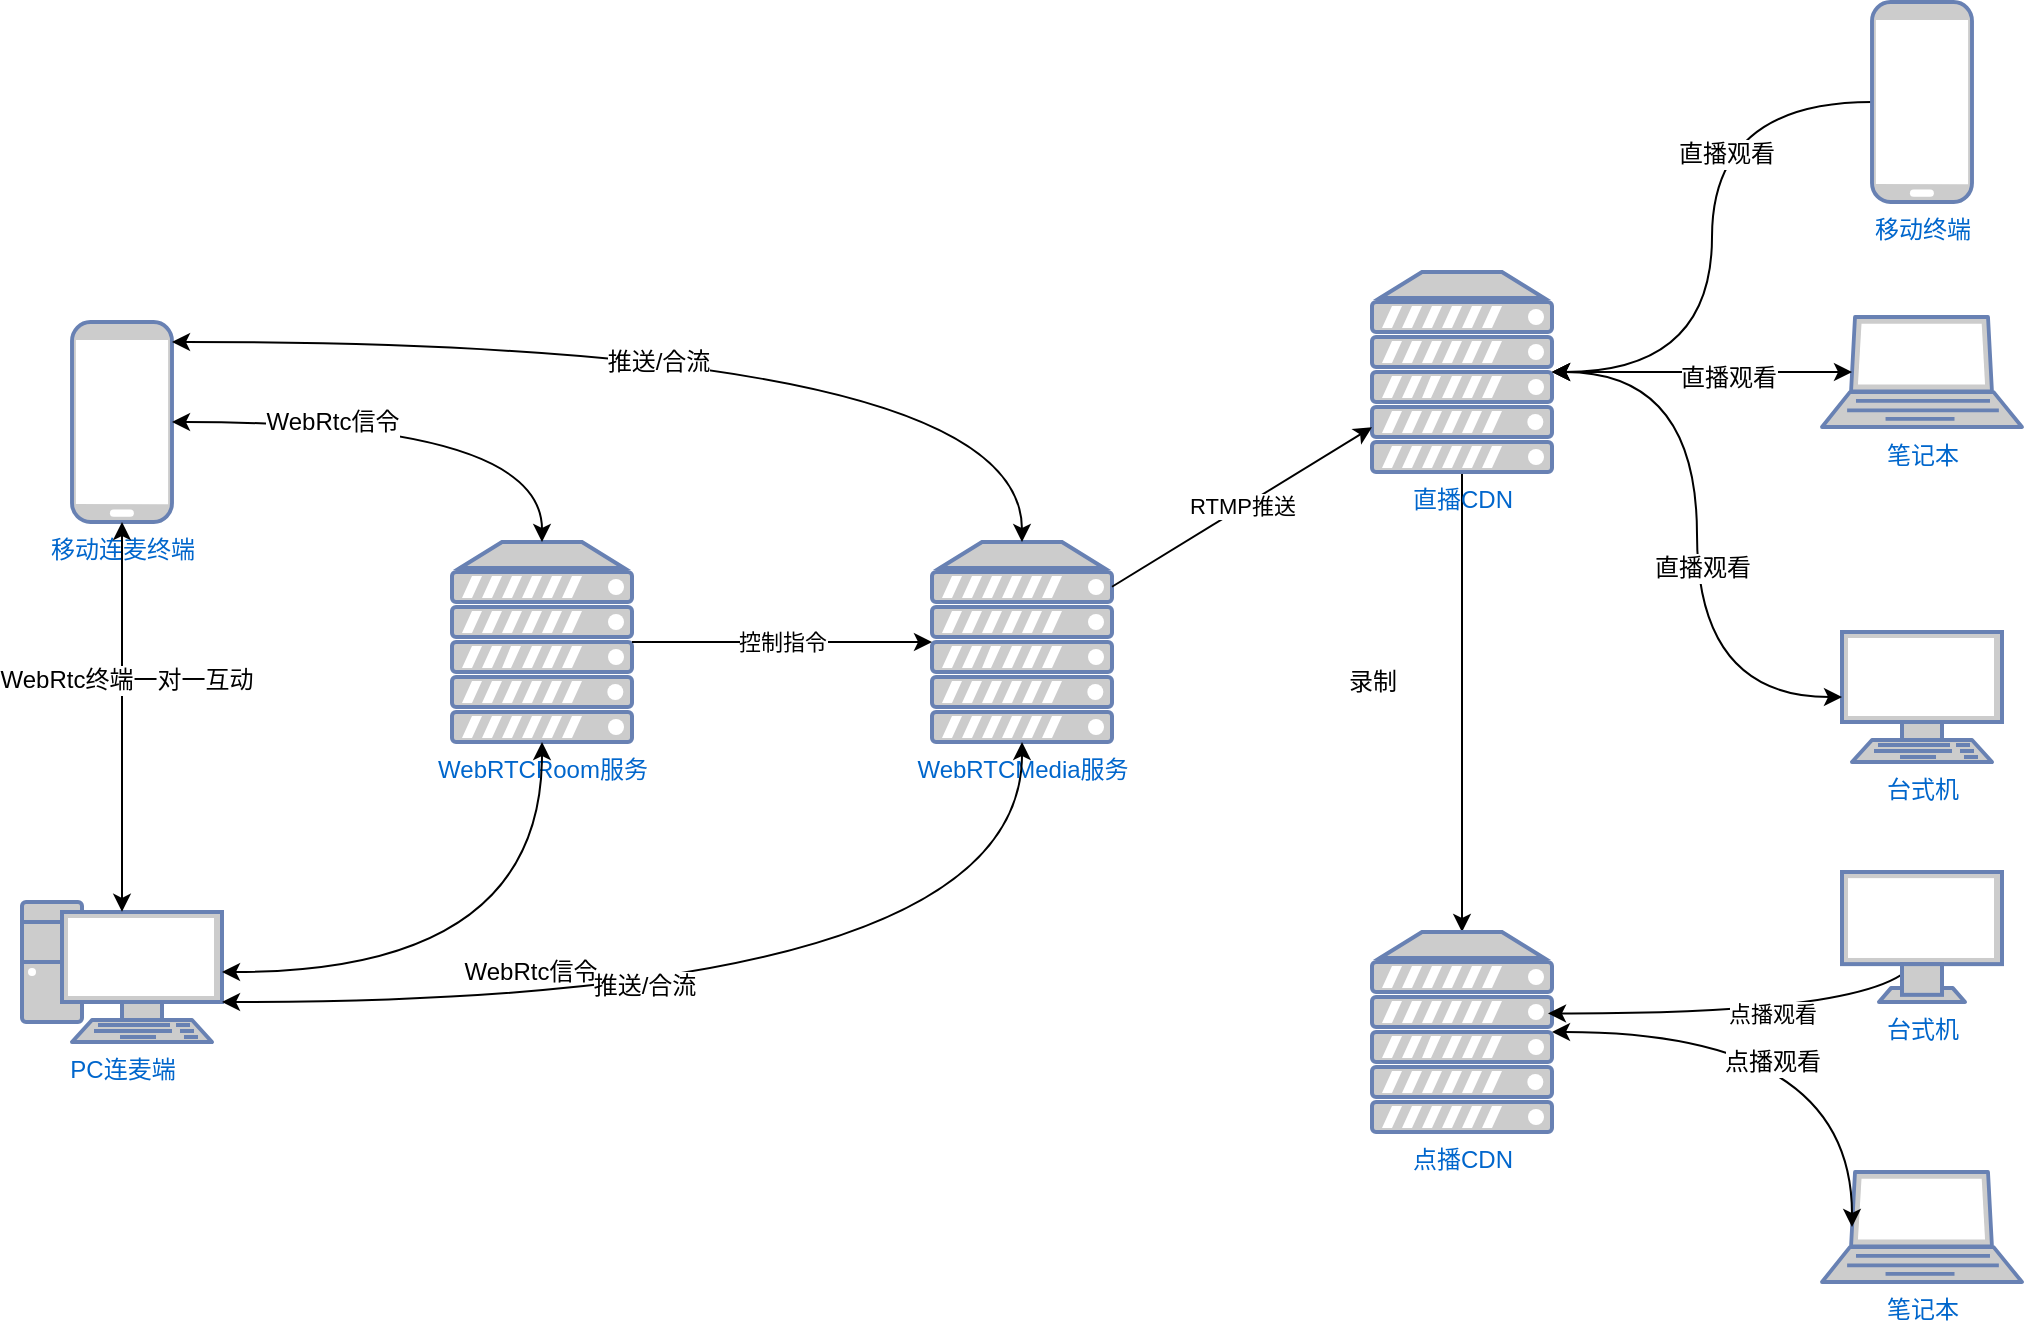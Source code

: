 <mxfile version="12.6.7" type="github" pages="2"><diagram name="WebRtc视频互动" id="d66fe2ae-3e9f-cf2f-6d29-e24063ad5d60"><mxGraphModel dx="1988" dy="1568" grid="1" gridSize="10" guides="1" tooltips="1" connect="1" arrows="1" fold="1" page="1" pageScale="1" pageWidth="1100" pageHeight="850" background="#ffffff" math="0" shadow="0"><root><mxCell id="0"/><mxCell id="1" parent="0"/><mxCell id="Pp3OkszsJziK_if7CvsK-1" value="移动连麦终端" style="fontColor=#0066CC;verticalAlign=top;verticalLabelPosition=bottom;labelPosition=center;align=center;html=1;outlineConnect=0;fillColor=#CCCCCC;strokeColor=#6881B3;gradientColor=none;gradientDirection=north;strokeWidth=2;shape=mxgraph.networks.mobile;" parent="1" vertex="1"><mxGeometry x="-720" y="-180" width="50" height="100" as="geometry"/></mxCell><mxCell id="Pp3OkszsJziK_if7CvsK-2" value="PC连麦端" style="fontColor=#0066CC;verticalAlign=top;verticalLabelPosition=bottom;labelPosition=center;align=center;html=1;outlineConnect=0;fillColor=#CCCCCC;strokeColor=#6881B3;gradientColor=none;gradientDirection=north;strokeWidth=2;shape=mxgraph.networks.pc;" parent="1" vertex="1"><mxGeometry x="-745" y="110" width="100" height="70" as="geometry"/></mxCell><mxCell id="Pp3OkszsJziK_if7CvsK-3" value="WebRTCRoom服务" style="fontColor=#0066CC;verticalAlign=top;verticalLabelPosition=bottom;labelPosition=center;align=center;html=1;outlineConnect=0;fillColor=#CCCCCC;strokeColor=#6881B3;gradientColor=none;gradientDirection=north;strokeWidth=2;shape=mxgraph.networks.server;" parent="1" vertex="1"><mxGeometry x="-530" y="-70" width="90" height="100" as="geometry"/></mxCell><mxCell id="Pp3OkszsJziK_if7CvsK-6" value="" style="endArrow=classic;startArrow=classic;html=1;edgeStyle=orthogonalEdgeStyle;curved=1;" parent="1" source="Pp3OkszsJziK_if7CvsK-1" target="Pp3OkszsJziK_if7CvsK-3" edge="1"><mxGeometry width="50" height="50" relative="1" as="geometry"><mxPoint x="-680" y="-90" as="sourcePoint"/><mxPoint x="-630" y="-140" as="targetPoint"/></mxGeometry></mxCell><mxCell id="Pp3OkszsJziK_if7CvsK-11" value="WebRtc信令" style="text;html=1;align=center;verticalAlign=middle;resizable=0;points=[];labelBackgroundColor=#ffffff;" parent="Pp3OkszsJziK_if7CvsK-6" vertex="1" connectable="0"><mxGeometry x="-0.192" relative="1" as="geometry"><mxPoint x="-19" as="offset"/></mxGeometry></mxCell><mxCell id="Pp3OkszsJziK_if7CvsK-7" value="" style="endArrow=classic;startArrow=classic;html=1;exitX=1;exitY=0.5;exitDx=0;exitDy=0;exitPerimeter=0;edgeStyle=orthogonalEdgeStyle;curved=1;" parent="1" source="Pp3OkszsJziK_if7CvsK-2" target="Pp3OkszsJziK_if7CvsK-3" edge="1"><mxGeometry width="50" height="50" relative="1" as="geometry"><mxPoint x="-640" y="130" as="sourcePoint"/><mxPoint x="-600" y="90" as="targetPoint"/></mxGeometry></mxCell><mxCell id="Pp3OkszsJziK_if7CvsK-12" value="WebRtc信令" style="text;html=1;align=center;verticalAlign=middle;resizable=0;points=[];labelBackgroundColor=#ffffff;" parent="Pp3OkszsJziK_if7CvsK-7" vertex="1" connectable="0"><mxGeometry x="0.118" relative="1" as="geometry"><mxPoint as="offset"/></mxGeometry></mxCell><mxCell id="Pp3OkszsJziK_if7CvsK-8" value="" style="endArrow=classic;startArrow=classic;html=1;exitX=0.5;exitY=0.07;exitDx=0;exitDy=0;exitPerimeter=0;" parent="1" source="Pp3OkszsJziK_if7CvsK-2" target="Pp3OkszsJziK_if7CvsK-1" edge="1"><mxGeometry width="50" height="50" relative="1" as="geometry"><mxPoint x="-690" y="100" as="sourcePoint"/><mxPoint x="-640" y="50" as="targetPoint"/></mxGeometry></mxCell><mxCell id="Pp3OkszsJziK_if7CvsK-10" value="WebRtc终端一对一互动" style="text;html=1;align=center;verticalAlign=middle;resizable=0;points=[];labelBackgroundColor=#ffffff;" parent="Pp3OkszsJziK_if7CvsK-8" vertex="1" connectable="0"><mxGeometry x="0.189" y="-2" relative="1" as="geometry"><mxPoint as="offset"/></mxGeometry></mxCell><mxCell id="Pp3OkszsJziK_if7CvsK-13" value="WebRTCMedia服务" style="fontColor=#0066CC;verticalAlign=top;verticalLabelPosition=bottom;labelPosition=center;align=center;html=1;outlineConnect=0;fillColor=#CCCCCC;strokeColor=#6881B3;gradientColor=none;gradientDirection=north;strokeWidth=2;shape=mxgraph.networks.server;" parent="1" vertex="1"><mxGeometry x="-290" y="-70" width="90" height="100" as="geometry"/></mxCell><mxCell id="Pp3OkszsJziK_if7CvsK-14" value="" style="endArrow=classic;startArrow=classic;html=1;edgeStyle=orthogonalEdgeStyle;curved=1;" parent="1" source="Pp3OkszsJziK_if7CvsK-1" target="Pp3OkszsJziK_if7CvsK-13" edge="1"><mxGeometry width="50" height="50" relative="1" as="geometry"><mxPoint x="-670" y="-80" as="sourcePoint"/><mxPoint x="-599.289" y="-130" as="targetPoint"/><Array as="points"><mxPoint x="-245" y="-170"/></Array></mxGeometry></mxCell><mxCell id="Pp3OkszsJziK_if7CvsK-16" value="推送/合流" style="text;html=1;align=center;verticalAlign=middle;resizable=0;points=[];labelBackgroundColor=#ffffff;" parent="Pp3OkszsJziK_if7CvsK-14" vertex="1" connectable="0"><mxGeometry x="-0.074" y="-10" relative="1" as="geometry"><mxPoint as="offset"/></mxGeometry></mxCell><mxCell id="Pp3OkszsJziK_if7CvsK-15" value="" style="endArrow=classic;startArrow=classic;html=1;edgeStyle=orthogonalEdgeStyle;curved=1;" parent="1" source="Pp3OkszsJziK_if7CvsK-2" target="Pp3OkszsJziK_if7CvsK-13" edge="1"><mxGeometry width="50" height="50" relative="1" as="geometry"><mxPoint x="-645" y="195" as="sourcePoint"/><mxPoint x="-574.289" y="145" as="targetPoint"/><Array as="points"><mxPoint x="-245" y="160"/></Array></mxGeometry></mxCell><mxCell id="Pp3OkszsJziK_if7CvsK-17" value="推送/合流" style="text;html=1;align=center;verticalAlign=middle;resizable=0;points=[];labelBackgroundColor=#ffffff;" parent="Pp3OkszsJziK_if7CvsK-15" vertex="1" connectable="0"><mxGeometry x="-0.204" y="8" relative="1" as="geometry"><mxPoint as="offset"/></mxGeometry></mxCell><mxCell id="vy1f2D-_lmfXvjTrQyUb-14" value="" style="edgeStyle=orthogonalEdgeStyle;curved=1;rounded=0;orthogonalLoop=1;jettySize=auto;html=1;" parent="1" source="Pp3OkszsJziK_if7CvsK-18" target="vy1f2D-_lmfXvjTrQyUb-13" edge="1"><mxGeometry relative="1" as="geometry"/></mxCell><mxCell id="vy1f2D-_lmfXvjTrQyUb-19" value="录制" style="text;html=1;align=center;verticalAlign=middle;resizable=0;points=[];labelBackgroundColor=#ffffff;" parent="vy1f2D-_lmfXvjTrQyUb-14" vertex="1" connectable="0"><mxGeometry x="-0.087" y="2" relative="1" as="geometry"><mxPoint x="-47" as="offset"/></mxGeometry></mxCell><mxCell id="Pp3OkszsJziK_if7CvsK-18" value="直播CDN" style="fontColor=#0066CC;verticalAlign=top;verticalLabelPosition=bottom;labelPosition=center;align=center;html=1;outlineConnect=0;fillColor=#CCCCCC;strokeColor=#6881B3;gradientColor=none;gradientDirection=north;strokeWidth=2;shape=mxgraph.networks.server;" parent="1" vertex="1"><mxGeometry x="-70" y="-205" width="90" height="100" as="geometry"/></mxCell><mxCell id="vy1f2D-_lmfXvjTrQyUb-13" value="点播CDN" style="fontColor=#0066CC;verticalAlign=top;verticalLabelPosition=bottom;labelPosition=center;align=center;html=1;outlineConnect=0;fillColor=#CCCCCC;strokeColor=#6881B3;gradientColor=none;gradientDirection=north;strokeWidth=2;shape=mxgraph.networks.server;" parent="1" vertex="1"><mxGeometry x="-70" y="125" width="90" height="100" as="geometry"/></mxCell><mxCell id="Pp3OkszsJziK_if7CvsK-20" value="控制指令" style="endArrow=classic;html=1;exitX=1;exitY=0.5;exitDx=0;exitDy=0;exitPerimeter=0;" parent="1" source="Pp3OkszsJziK_if7CvsK-3" edge="1"><mxGeometry width="50" height="50" relative="1" as="geometry"><mxPoint x="-200" y="30" as="sourcePoint"/><mxPoint x="-290" y="-20" as="targetPoint"/></mxGeometry></mxCell><mxCell id="Pp3OkszsJziK_if7CvsK-21" value="RTMP推送" style="endArrow=classic;html=1;" parent="1" source="Pp3OkszsJziK_if7CvsK-13" target="Pp3OkszsJziK_if7CvsK-18" edge="1"><mxGeometry width="50" height="50" relative="1" as="geometry"><mxPoint x="-200" y="20" as="sourcePoint"/><mxPoint x="-60" y="-20" as="targetPoint"/></mxGeometry></mxCell><mxCell id="vy1f2D-_lmfXvjTrQyUb-6" style="edgeStyle=orthogonalEdgeStyle;rounded=0;orthogonalLoop=1;jettySize=auto;html=1;curved=1;entryX=1;entryY=0.5;entryDx=0;entryDy=0;entryPerimeter=0;" parent="1" source="vy1f2D-_lmfXvjTrQyUb-3" target="Pp3OkszsJziK_if7CvsK-18" edge="1"><mxGeometry relative="1" as="geometry"/></mxCell><mxCell id="vy1f2D-_lmfXvjTrQyUb-9" value="直播观看" style="text;html=1;align=center;verticalAlign=middle;resizable=0;points=[];labelBackgroundColor=#ffffff;" parent="vy1f2D-_lmfXvjTrQyUb-6" vertex="1" connectable="0"><mxGeometry x="-0.501" y="26" relative="1" as="geometry"><mxPoint as="offset"/></mxGeometry></mxCell><mxCell id="vy1f2D-_lmfXvjTrQyUb-3" value="移动终端" style="fontColor=#0066CC;verticalAlign=top;verticalLabelPosition=bottom;labelPosition=center;align=center;html=1;outlineConnect=0;fillColor=#CCCCCC;strokeColor=#6881B3;gradientColor=none;gradientDirection=north;strokeWidth=2;shape=mxgraph.networks.mobile;" parent="1" vertex="1"><mxGeometry x="180" y="-340" width="50" height="100" as="geometry"/></mxCell><mxCell id="vy1f2D-_lmfXvjTrQyUb-4" value="笔记本" style="fontColor=#0066CC;verticalAlign=top;verticalLabelPosition=bottom;labelPosition=center;align=center;html=1;outlineConnect=0;fillColor=#CCCCCC;strokeColor=#6881B3;gradientColor=none;gradientDirection=north;strokeWidth=2;shape=mxgraph.networks.laptop;" parent="1" vertex="1"><mxGeometry x="155" y="-182.5" width="100" height="55" as="geometry"/></mxCell><mxCell id="vy1f2D-_lmfXvjTrQyUb-5" value="" style="endArrow=classic;startArrow=classic;html=1;exitX=0.15;exitY=0.5;exitDx=0;exitDy=0;exitPerimeter=0;" parent="1" source="vy1f2D-_lmfXvjTrQyUb-4" edge="1"><mxGeometry width="50" height="50" relative="1" as="geometry"><mxPoint x="-30" y="-105" as="sourcePoint"/><mxPoint x="20" y="-155" as="targetPoint"/></mxGeometry></mxCell><mxCell id="vy1f2D-_lmfXvjTrQyUb-10" value="直播观看" style="text;html=1;align=center;verticalAlign=middle;resizable=0;points=[];labelBackgroundColor=#ffffff;" parent="vy1f2D-_lmfXvjTrQyUb-5" vertex="1" connectable="0"><mxGeometry x="-0.167" y="3" relative="1" as="geometry"><mxPoint as="offset"/></mxGeometry></mxCell><mxCell id="vy1f2D-_lmfXvjTrQyUb-7" value="台式机" style="fontColor=#0066CC;verticalAlign=top;verticalLabelPosition=bottom;labelPosition=center;align=center;html=1;outlineConnect=0;fillColor=#CCCCCC;strokeColor=#6881B3;gradientColor=none;gradientDirection=north;strokeWidth=2;shape=mxgraph.networks.terminal;" parent="1" vertex="1"><mxGeometry x="165" y="-25" width="80" height="65" as="geometry"/></mxCell><mxCell id="vy1f2D-_lmfXvjTrQyUb-8" value="" style="endArrow=classic;startArrow=classic;html=1;entryX=0;entryY=0.5;entryDx=0;entryDy=0;entryPerimeter=0;edgeStyle=orthogonalEdgeStyle;curved=1;" parent="1" source="Pp3OkszsJziK_if7CvsK-18" target="vy1f2D-_lmfXvjTrQyUb-7" edge="1"><mxGeometry width="50" height="50" relative="1" as="geometry"><mxPoint x="20" y="-105" as="sourcePoint"/><mxPoint x="90.711" y="-155" as="targetPoint"/></mxGeometry></mxCell><mxCell id="vy1f2D-_lmfXvjTrQyUb-11" value="直播观看" style="text;html=1;align=center;verticalAlign=middle;resizable=0;points=[];labelBackgroundColor=#ffffff;" parent="vy1f2D-_lmfXvjTrQyUb-8" vertex="1" connectable="0"><mxGeometry x="0.105" y="2" relative="1" as="geometry"><mxPoint as="offset"/></mxGeometry></mxCell><mxCell id="vy1f2D-_lmfXvjTrQyUb-16" value="点播观看" style="endArrow=classic;startArrow=classic;html=1;entryX=0;entryY=0.5;entryDx=0;entryDy=0;entryPerimeter=0;edgeStyle=orthogonalEdgeStyle;elbow=vertical;curved=1;" parent="1" edge="1"><mxGeometry width="50" height="50" relative="1" as="geometry"><mxPoint x="18" y="165.707" as="sourcePoint"/><mxPoint x="203" y="127.5" as="targetPoint"/></mxGeometry></mxCell><mxCell id="vy1f2D-_lmfXvjTrQyUb-17" value="台式机" style="fontColor=#0066CC;verticalAlign=top;verticalLabelPosition=bottom;labelPosition=center;align=center;html=1;outlineConnect=0;fillColor=#CCCCCC;strokeColor=#6881B3;gradientColor=none;gradientDirection=north;strokeWidth=2;shape=mxgraph.networks.monitor;" parent="1" vertex="1"><mxGeometry x="165" y="95" width="80" height="65" as="geometry"/></mxCell><mxCell id="vy1f2D-_lmfXvjTrQyUb-18" value="笔记本" style="fontColor=#0066CC;verticalAlign=top;verticalLabelPosition=bottom;labelPosition=center;align=center;html=1;outlineConnect=0;fillColor=#CCCCCC;strokeColor=#6881B3;gradientColor=none;gradientDirection=north;strokeWidth=2;shape=mxgraph.networks.laptop;" parent="1" vertex="1"><mxGeometry x="155" y="245" width="100" height="55" as="geometry"/></mxCell><mxCell id="vy1f2D-_lmfXvjTrQyUb-22" value="" style="endArrow=classic;startArrow=classic;html=1;entryX=0.15;entryY=0.5;entryDx=0;entryDy=0;entryPerimeter=0;edgeStyle=orthogonalEdgeStyle;curved=1;" parent="1" source="vy1f2D-_lmfXvjTrQyUb-13" target="vy1f2D-_lmfXvjTrQyUb-18" edge="1"><mxGeometry width="50" height="50" relative="1" as="geometry"><mxPoint x="20" y="225" as="sourcePoint"/><mxPoint x="90.711" y="175" as="targetPoint"/></mxGeometry></mxCell><mxCell id="vy1f2D-_lmfXvjTrQyUb-23" value="点播观看" style="text;html=1;align=center;verticalAlign=middle;resizable=0;points=[];labelBackgroundColor=#ffffff;" parent="vy1f2D-_lmfXvjTrQyUb-22" vertex="1" connectable="0"><mxGeometry x="0.11" y="2" relative="1" as="geometry"><mxPoint x="-27.65" y="17" as="offset"/></mxGeometry></mxCell></root></mxGraphModel></diagram><diagram id="TGpuZtyBMZpaMvfKafP5" name="普通视频会议互动"><mxGraphModel dx="888" dy="669" grid="1" gridSize="10" guides="1" tooltips="1" connect="1" arrows="1" fold="1" page="1" pageScale="1" pageWidth="1169" pageHeight="827" math="0" shadow="0"><root><mxCell id="9OobfzAF9atF8cH4qHnC-0"/><mxCell id="9OobfzAF9atF8cH4qHnC-1" parent="9OobfzAF9atF8cH4qHnC-0"/><mxCell id="9OobfzAF9atF8cH4qHnC-17" value="Nginx集群" style="rounded=1;whiteSpace=wrap;html=1;align=center;verticalAlign=top;" parent="9OobfzAF9atF8cH4qHnC-1" vertex="1"><mxGeometry x="903" y="140" width="200" height="440" as="geometry"/></mxCell><mxCell id="9OobfzAF9atF8cH4qHnC-13" value="MCU集群" style="rounded=1;whiteSpace=wrap;html=1;align=center;verticalAlign=top;" parent="9OobfzAF9atF8cH4qHnC-1" vertex="1"><mxGeometry x="320" y="140" width="190" height="440" as="geometry"/></mxCell><mxCell id="UL4ZrfP0PgsTs_WsHA6y-6" style="edgeStyle=orthogonalEdgeStyle;curved=1;rounded=0;orthogonalLoop=1;jettySize=auto;html=1;" edge="1" parent="9OobfzAF9atF8cH4qHnC-1" source="9OobfzAF9atF8cH4qHnC-12" target="9OobfzAF9atF8cH4qHnC-4"><mxGeometry relative="1" as="geometry"><Array as="points"><mxPoint x="709" y="80"/><mxPoint x="150" y="80"/></Array></mxGeometry></mxCell><mxCell id="UL4ZrfP0PgsTs_WsHA6y-7" value="下行直播流" style="text;html=1;align=center;verticalAlign=middle;resizable=0;points=[];labelBackgroundColor=#ffffff;" vertex="1" connectable="0" parent="UL4ZrfP0PgsTs_WsHA6y-6"><mxGeometry x="-0.108" y="2" relative="1" as="geometry"><mxPoint as="offset"/></mxGeometry></mxCell><mxCell id="9OobfzAF9atF8cH4qHnC-12" value="海比CDN" style="rounded=1;whiteSpace=wrap;html=1;align=center;verticalAlign=top;" parent="9OobfzAF9atF8cH4qHnC-1" vertex="1"><mxGeometry x="609" y="140" width="200" height="440" as="geometry"/></mxCell><mxCell id="9OobfzAF9atF8cH4qHnC-3" value="智能移动连麦终端" style="fontColor=#0066CC;verticalAlign=top;verticalLabelPosition=bottom;labelPosition=center;align=center;html=1;outlineConnect=0;fillColor=#CCCCCC;strokeColor=#6881B3;gradientColor=none;gradientDirection=north;strokeWidth=2;shape=mxgraph.networks.mobile;" parent="9OobfzAF9atF8cH4qHnC-1" vertex="1"><mxGeometry x="125" y="455" width="50" height="100" as="geometry"/></mxCell><mxCell id="9OobfzAF9atF8cH4qHnC-4" value="机顶盒连麦终端" style="fontColor=#0066CC;verticalAlign=top;verticalLabelPosition=bottom;labelPosition=center;align=center;html=1;outlineConnect=0;fillColor=#CCCCCC;strokeColor=#6881B3;gradientColor=none;gradientDirection=north;strokeWidth=2;shape=mxgraph.networks.modem;" parent="9OobfzAF9atF8cH4qHnC-1" vertex="1"><mxGeometry x="100" y="165" width="100" height="30" as="geometry"/></mxCell><mxCell id="9OobfzAF9atF8cH4qHnC-5" value="MCU" style="fontColor=#0066CC;verticalAlign=top;verticalLabelPosition=bottom;labelPosition=center;align=center;html=1;outlineConnect=0;fillColor=#CCCCCC;strokeColor=#6881B3;gradientColor=none;gradientDirection=north;strokeWidth=2;shape=mxgraph.networks.server;" parent="9OobfzAF9atF8cH4qHnC-1" vertex="1"><mxGeometry x="370" y="197.5" width="90" height="100" as="geometry"/></mxCell><mxCell id="9OobfzAF9atF8cH4qHnC-8" value="海比流媒体服务" style="fontColor=#0066CC;verticalAlign=top;verticalLabelPosition=bottom;labelPosition=center;align=center;html=1;outlineConnect=0;fillColor=#CCCCCC;strokeColor=#6881B3;gradientColor=none;gradientDirection=north;strokeWidth=2;shape=mxgraph.networks.server;" parent="9OobfzAF9atF8cH4qHnC-1" vertex="1"><mxGeometry x="659" y="195" width="100" height="100" as="geometry"/></mxCell><mxCell id="9OobfzAF9atF8cH4qHnC-9" value="rtmp推送" style="endArrow=classic;html=1;entryX=0;entryY=0.5;entryDx=0;entryDy=0;" parent="9OobfzAF9atF8cH4qHnC-1" target="9OobfzAF9atF8cH4qHnC-12" edge="1"><mxGeometry width="50" height="50" relative="1" as="geometry"><mxPoint x="510" y="359.5" as="sourcePoint"/><mxPoint x="560" y="359.5" as="targetPoint"/></mxGeometry></mxCell><mxCell id="9OobfzAF9atF8cH4qHnC-19" value="HTTP" style="edgeStyle=orthogonalEdgeStyle;curved=1;rounded=0;orthogonalLoop=1;jettySize=auto;html=1;exitX=0;exitY=0.5;exitDx=0;exitDy=0;" parent="9OobfzAF9atF8cH4qHnC-1" source="9OobfzAF9atF8cH4qHnC-17" target="9OobfzAF9atF8cH4qHnC-12" edge="1"><mxGeometry relative="1" as="geometry"><mxPoint x="839" y="350" as="sourcePoint"/><mxPoint x="799" y="360" as="targetPoint"/></mxGeometry></mxCell><mxCell id="9OobfzAF9atF8cH4qHnC-16" value="nginx服务" style="fontColor=#0066CC;verticalAlign=top;verticalLabelPosition=bottom;labelPosition=center;align=center;html=1;outlineConnect=0;fillColor=#CCCCCC;strokeColor=#6881B3;gradientColor=none;gradientDirection=north;strokeWidth=2;shape=mxgraph.networks.web_server;" parent="9OobfzAF9atF8cH4qHnC-1" vertex="1"><mxGeometry x="953" y="195" width="115" height="105" as="geometry"/></mxCell><mxCell id="9OobfzAF9atF8cH4qHnC-26" style="edgeStyle=orthogonalEdgeStyle;curved=1;rounded=0;orthogonalLoop=1;jettySize=auto;html=1;entryX=0.995;entryY=0.375;entryDx=0;entryDy=0;entryPerimeter=0;" parent="9OobfzAF9atF8cH4qHnC-1" source="9OobfzAF9atF8cH4qHnC-23" target="9OobfzAF9atF8cH4qHnC-17" edge="1"><mxGeometry relative="1" as="geometry"/></mxCell><mxCell id="9OobfzAF9atF8cH4qHnC-29" value="HTTP播放" style="text;html=1;align=center;verticalAlign=middle;resizable=0;points=[];labelBackgroundColor=#ffffff;" parent="9OobfzAF9atF8cH4qHnC-26" vertex="1" connectable="0"><mxGeometry x="-0.133" relative="1" as="geometry"><mxPoint as="offset"/></mxGeometry></mxCell><mxCell id="9OobfzAF9atF8cH4qHnC-23" value="不连麦笔记本端" style="fontColor=#0066CC;verticalAlign=top;verticalLabelPosition=bottom;labelPosition=center;align=center;html=1;outlineConnect=0;fillColor=#CCCCCC;strokeColor=#6881B3;gradientColor=none;gradientDirection=north;strokeWidth=2;shape=mxgraph.networks.scanner;" parent="9OobfzAF9atF8cH4qHnC-1" vertex="1"><mxGeometry x="1227.75" y="145" width="110" height="75" as="geometry"/></mxCell><mxCell id="9OobfzAF9atF8cH4qHnC-28" style="edgeStyle=orthogonalEdgeStyle;curved=1;rounded=0;orthogonalLoop=1;jettySize=auto;html=1;entryX=1.011;entryY=0.568;entryDx=0;entryDy=0;entryPerimeter=0;" parent="9OobfzAF9atF8cH4qHnC-1" source="9OobfzAF9atF8cH4qHnC-24" target="9OobfzAF9atF8cH4qHnC-17" edge="1"><mxGeometry relative="1" as="geometry"><mxPoint x="1103" y="390" as="targetPoint"/></mxGeometry></mxCell><mxCell id="9OobfzAF9atF8cH4qHnC-30" value="HTTP播放" style="text;html=1;align=center;verticalAlign=middle;resizable=0;points=[];labelBackgroundColor=#ffffff;" parent="9OobfzAF9atF8cH4qHnC-28" vertex="1" connectable="0"><mxGeometry x="-0.092" y="1" relative="1" as="geometry"><mxPoint as="offset"/></mxGeometry></mxCell><mxCell id="9OobfzAF9atF8cH4qHnC-24" value="不连麦移动终端" style="fontColor=#0066CC;verticalAlign=top;verticalLabelPosition=bottom;labelPosition=center;align=center;html=1;outlineConnect=0;fillColor=#CCCCCC;strokeColor=#6881B3;gradientColor=none;gradientDirection=north;strokeWidth=2;shape=mxgraph.networks.mobile;" parent="9OobfzAF9atF8cH4qHnC-1" vertex="1"><mxGeometry x="1252.75" y="455" width="60" height="100" as="geometry"/></mxCell><mxCell id="9OobfzAF9atF8cH4qHnC-35" value="nginx服务" style="fontColor=#0066CC;verticalAlign=top;verticalLabelPosition=bottom;labelPosition=center;align=center;html=1;outlineConnect=0;fillColor=#CCCCCC;strokeColor=#6881B3;gradientColor=none;gradientDirection=north;strokeWidth=2;shape=mxgraph.networks.web_server;" parent="9OobfzAF9atF8cH4qHnC-1" vertex="1"><mxGeometry x="953" y="390" width="115" height="105" as="geometry"/></mxCell><mxCell id="9OobfzAF9atF8cH4qHnC-36" value="海比流媒体服务" style="fontColor=#0066CC;verticalAlign=top;verticalLabelPosition=bottom;labelPosition=center;align=center;html=1;outlineConnect=0;fillColor=#CCCCCC;strokeColor=#6881B3;gradientColor=none;gradientDirection=north;strokeWidth=2;shape=mxgraph.networks.server;" parent="9OobfzAF9atF8cH4qHnC-1" vertex="1"><mxGeometry x="659" y="390" width="100" height="100" as="geometry"/></mxCell><mxCell id="9OobfzAF9atF8cH4qHnC-37" value="MCU" style="fontColor=#0066CC;verticalAlign=top;verticalLabelPosition=bottom;labelPosition=center;align=center;html=1;outlineConnect=0;fillColor=#CCCCCC;strokeColor=#6881B3;gradientColor=none;gradientDirection=north;strokeWidth=2;shape=mxgraph.networks.server;" parent="9OobfzAF9atF8cH4qHnC-1" vertex="1"><mxGeometry x="370" y="390" width="90" height="100" as="geometry"/></mxCell><mxCell id="9OobfzAF9atF8cH4qHnC-38" value="" style="endArrow=classic;html=1;edgeStyle=orthogonalEdgeStyle;curved=1;" parent="9OobfzAF9atF8cH4qHnC-1" target="9OobfzAF9atF8cH4qHnC-12" edge="1"><mxGeometry width="50" height="50" relative="1" as="geometry"><mxPoint x="1287.75" y="555" as="sourcePoint"/><mxPoint x="1337.75" y="505" as="targetPoint"/><Array as="points"><mxPoint x="1288" y="620"/><mxPoint x="709" y="620"/></Array></mxGeometry></mxCell><mxCell id="9OobfzAF9atF8cH4qHnC-41" value="RTMP/RTSP" style="text;html=1;align=center;verticalAlign=middle;resizable=0;points=[];labelBackgroundColor=#ffffff;" parent="9OobfzAF9atF8cH4qHnC-38" vertex="1" connectable="0"><mxGeometry x="0.095" relative="1" as="geometry"><mxPoint as="offset"/></mxGeometry></mxCell><mxCell id="9OobfzAF9atF8cH4qHnC-43" value="" style="endArrow=classic;html=1;entryX=0.718;entryY=-0.003;entryDx=0;entryDy=0;entryPerimeter=0;edgeStyle=orthogonalEdgeStyle;curved=1;" parent="9OobfzAF9atF8cH4qHnC-1" source="9OobfzAF9atF8cH4qHnC-23" target="9OobfzAF9atF8cH4qHnC-12" edge="1"><mxGeometry width="50" height="50" relative="1" as="geometry"><mxPoint x="1282.75" y="124.289" as="sourcePoint"/><mxPoint x="1282.75" y="74.289" as="targetPoint"/><Array as="points"><mxPoint x="1220" y="183"/><mxPoint x="1220" y="90"/><mxPoint x="753" y="90"/></Array></mxGeometry></mxCell><mxCell id="9OobfzAF9atF8cH4qHnC-44" value="RTMP/RTSP" style="text;html=1;align=center;verticalAlign=middle;resizable=0;points=[];labelBackgroundColor=#ffffff;" parent="9OobfzAF9atF8cH4qHnC-43" vertex="1" connectable="0"><mxGeometry x="-0.001" y="3" relative="1" as="geometry"><mxPoint as="offset"/></mxGeometry></mxCell><mxCell id="UL4ZrfP0PgsTs_WsHA6y-1" value="" style="endArrow=classic;html=1;entryX=0.011;entryY=0.377;entryDx=0;entryDy=0;edgeStyle=orthogonalEdgeStyle;curved=1;entryPerimeter=0;" edge="1" parent="9OobfzAF9atF8cH4qHnC-1" source="9OobfzAF9atF8cH4qHnC-4" target="9OobfzAF9atF8cH4qHnC-13"><mxGeometry width="50" height="50" relative="1" as="geometry"><mxPoint x="200" y="230" as="sourcePoint"/><mxPoint x="270.711" y="180" as="targetPoint"/></mxGeometry></mxCell><mxCell id="UL4ZrfP0PgsTs_WsHA6y-2" value="上传直播流" style="text;html=1;align=center;verticalAlign=middle;resizable=0;points=[];labelBackgroundColor=#ffffff;" vertex="1" connectable="0" parent="UL4ZrfP0PgsTs_WsHA6y-1"><mxGeometry x="0.213" y="1" relative="1" as="geometry"><mxPoint y="-1" as="offset"/></mxGeometry></mxCell><mxCell id="UL4ZrfP0PgsTs_WsHA6y-3" value="" style="endArrow=classic;html=1;entryX=0;entryY=0.5;entryDx=0;entryDy=0;edgeStyle=orthogonalEdgeStyle;curved=1;" edge="1" parent="9OobfzAF9atF8cH4qHnC-1" source="9OobfzAF9atF8cH4qHnC-3" target="9OobfzAF9atF8cH4qHnC-13"><mxGeometry width="50" height="50" relative="1" as="geometry"><mxPoint x="175" y="555" as="sourcePoint"/><mxPoint x="245.711" y="505" as="targetPoint"/></mxGeometry></mxCell><mxCell id="UL4ZrfP0PgsTs_WsHA6y-4" value="上传直播流" style="text;html=1;align=center;verticalAlign=middle;resizable=0;points=[];labelBackgroundColor=#ffffff;" vertex="1" connectable="0" parent="UL4ZrfP0PgsTs_WsHA6y-3"><mxGeometry x="-0.169" y="7" relative="1" as="geometry"><mxPoint x="19.5" y="-67.5" as="offset"/></mxGeometry></mxCell><mxCell id="UL4ZrfP0PgsTs_WsHA6y-8" value="" style="endArrow=classic;html=1;exitX=0.335;exitY=1.002;exitDx=0;exitDy=0;exitPerimeter=0;entryX=0.5;entryY=1;entryDx=0;entryDy=0;entryPerimeter=0;edgeStyle=orthogonalEdgeStyle;curved=1;" edge="1" parent="9OobfzAF9atF8cH4qHnC-1" source="9OobfzAF9atF8cH4qHnC-12" target="9OobfzAF9atF8cH4qHnC-3"><mxGeometry width="50" height="50" relative="1" as="geometry"><mxPoint x="709" y="630" as="sourcePoint"/><mxPoint x="170" y="590" as="targetPoint"/><Array as="points"><mxPoint x="676" y="620"/><mxPoint x="150" y="620"/></Array></mxGeometry></mxCell><mxCell id="UL4ZrfP0PgsTs_WsHA6y-9" value="下行直播流" style="text;html=1;align=center;verticalAlign=middle;resizable=0;points=[];labelBackgroundColor=#ffffff;" vertex="1" connectable="0" parent="UL4ZrfP0PgsTs_WsHA6y-8"><mxGeometry x="-0.165" y="3" relative="1" as="geometry"><mxPoint as="offset"/></mxGeometry></mxCell></root></mxGraphModel></diagram></mxfile>